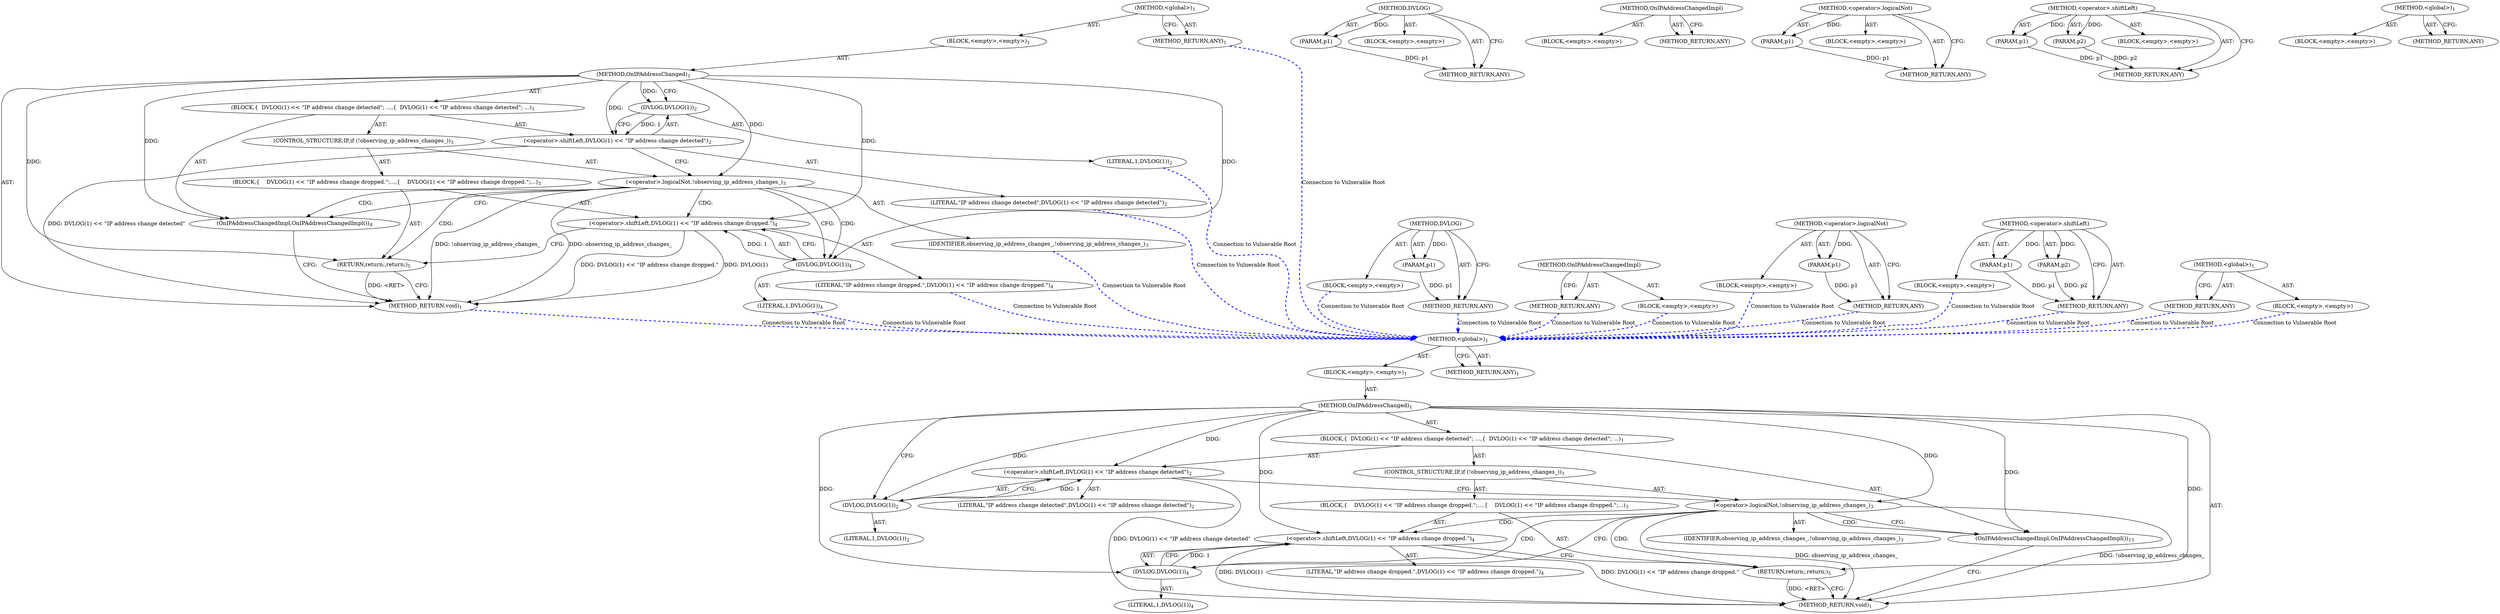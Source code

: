 digraph "&lt;global&gt;" {
vulnerable_6 [label=<(METHOD,&lt;global&gt;)<SUB>1</SUB>>];
vulnerable_7 [label=<(BLOCK,&lt;empty&gt;,&lt;empty&gt;)<SUB>1</SUB>>];
vulnerable_8 [label=<(METHOD,OnIPAddressChanged)<SUB>1</SUB>>];
vulnerable_9 [label=<(BLOCK,{
  DVLOG(1) &lt;&lt; &quot;IP address change detected&quot;;
 ...,{
  DVLOG(1) &lt;&lt; &quot;IP address change detected&quot;;
 ...)<SUB>1</SUB>>];
vulnerable_10 [label=<(&lt;operator&gt;.shiftLeft,DVLOG(1) &lt;&lt; &quot;IP address change detected&quot;)<SUB>2</SUB>>];
vulnerable_11 [label=<(DVLOG,DVLOG(1))<SUB>2</SUB>>];
vulnerable_12 [label=<(LITERAL,1,DVLOG(1))<SUB>2</SUB>>];
vulnerable_13 [label=<(LITERAL,&quot;IP address change detected&quot;,DVLOG(1) &lt;&lt; &quot;IP address change detected&quot;)<SUB>2</SUB>>];
vulnerable_14 [label=<(CONTROL_STRUCTURE,IF,if (!observing_ip_address_changes_))<SUB>3</SUB>>];
vulnerable_15 [label=<(&lt;operator&gt;.logicalNot,!observing_ip_address_changes_)<SUB>3</SUB>>];
vulnerable_16 [label=<(IDENTIFIER,observing_ip_address_changes_,!observing_ip_address_changes_)<SUB>3</SUB>>];
vulnerable_17 [label=<(BLOCK,{
    DVLOG(1) &lt;&lt; &quot;IP address change dropped.&quot;;...,{
    DVLOG(1) &lt;&lt; &quot;IP address change dropped.&quot;;...)<SUB>3</SUB>>];
vulnerable_18 [label=<(&lt;operator&gt;.shiftLeft,DVLOG(1) &lt;&lt; &quot;IP address change dropped.&quot;)<SUB>4</SUB>>];
vulnerable_19 [label=<(DVLOG,DVLOG(1))<SUB>4</SUB>>];
vulnerable_20 [label=<(LITERAL,1,DVLOG(1))<SUB>4</SUB>>];
vulnerable_21 [label=<(LITERAL,&quot;IP address change dropped.&quot;,DVLOG(1) &lt;&lt; &quot;IP address change dropped.&quot;)<SUB>4</SUB>>];
vulnerable_22 [label=<(RETURN,return;,return;)<SUB>5</SUB>>];
vulnerable_23 [label=<(OnIPAddressChangedImpl,OnIPAddressChangedImpl())<SUB>15</SUB>>];
vulnerable_24 [label=<(METHOD_RETURN,void)<SUB>1</SUB>>];
vulnerable_26 [label=<(METHOD_RETURN,ANY)<SUB>1</SUB>>];
vulnerable_48 [label=<(METHOD,DVLOG)>];
vulnerable_49 [label=<(PARAM,p1)>];
vulnerable_50 [label=<(BLOCK,&lt;empty&gt;,&lt;empty&gt;)>];
vulnerable_51 [label=<(METHOD_RETURN,ANY)>];
vulnerable_56 [label=<(METHOD,OnIPAddressChangedImpl)>];
vulnerable_57 [label=<(BLOCK,&lt;empty&gt;,&lt;empty&gt;)>];
vulnerable_58 [label=<(METHOD_RETURN,ANY)>];
vulnerable_52 [label=<(METHOD,&lt;operator&gt;.logicalNot)>];
vulnerable_53 [label=<(PARAM,p1)>];
vulnerable_54 [label=<(BLOCK,&lt;empty&gt;,&lt;empty&gt;)>];
vulnerable_55 [label=<(METHOD_RETURN,ANY)>];
vulnerable_43 [label=<(METHOD,&lt;operator&gt;.shiftLeft)>];
vulnerable_44 [label=<(PARAM,p1)>];
vulnerable_45 [label=<(PARAM,p2)>];
vulnerable_46 [label=<(BLOCK,&lt;empty&gt;,&lt;empty&gt;)>];
vulnerable_47 [label=<(METHOD_RETURN,ANY)>];
vulnerable_37 [label=<(METHOD,&lt;global&gt;)<SUB>1</SUB>>];
vulnerable_38 [label=<(BLOCK,&lt;empty&gt;,&lt;empty&gt;)>];
vulnerable_39 [label=<(METHOD_RETURN,ANY)>];
fixed_6 [label=<(METHOD,&lt;global&gt;)<SUB>1</SUB>>];
fixed_7 [label=<(BLOCK,&lt;empty&gt;,&lt;empty&gt;)<SUB>1</SUB>>];
fixed_8 [label=<(METHOD,OnIPAddressChanged)<SUB>1</SUB>>];
fixed_9 [label=<(BLOCK,{
  DVLOG(1) &lt;&lt; &quot;IP address change detected&quot;;
 ...,{
  DVLOG(1) &lt;&lt; &quot;IP address change detected&quot;;
 ...)<SUB>1</SUB>>];
fixed_10 [label=<(&lt;operator&gt;.shiftLeft,DVLOG(1) &lt;&lt; &quot;IP address change detected&quot;)<SUB>2</SUB>>];
fixed_11 [label=<(DVLOG,DVLOG(1))<SUB>2</SUB>>];
fixed_12 [label=<(LITERAL,1,DVLOG(1))<SUB>2</SUB>>];
fixed_13 [label=<(LITERAL,&quot;IP address change detected&quot;,DVLOG(1) &lt;&lt; &quot;IP address change detected&quot;)<SUB>2</SUB>>];
fixed_14 [label=<(CONTROL_STRUCTURE,IF,if (!observing_ip_address_changes_))<SUB>3</SUB>>];
fixed_15 [label=<(&lt;operator&gt;.logicalNot,!observing_ip_address_changes_)<SUB>3</SUB>>];
fixed_16 [label=<(IDENTIFIER,observing_ip_address_changes_,!observing_ip_address_changes_)<SUB>3</SUB>>];
fixed_17 [label=<(BLOCK,{
    DVLOG(1) &lt;&lt; &quot;IP address change dropped.&quot;;...,{
    DVLOG(1) &lt;&lt; &quot;IP address change dropped.&quot;;...)<SUB>3</SUB>>];
fixed_18 [label=<(&lt;operator&gt;.shiftLeft,DVLOG(1) &lt;&lt; &quot;IP address change dropped.&quot;)<SUB>4</SUB>>];
fixed_19 [label=<(DVLOG,DVLOG(1))<SUB>4</SUB>>];
fixed_20 [label=<(LITERAL,1,DVLOG(1))<SUB>4</SUB>>];
fixed_21 [label=<(LITERAL,&quot;IP address change dropped.&quot;,DVLOG(1) &lt;&lt; &quot;IP address change dropped.&quot;)<SUB>4</SUB>>];
fixed_22 [label=<(RETURN,return;,return;)<SUB>5</SUB>>];
fixed_23 [label=<(OnIPAddressChangedImpl,OnIPAddressChangedImpl())<SUB>8</SUB>>];
fixed_24 [label=<(METHOD_RETURN,void)<SUB>1</SUB>>];
fixed_26 [label=<(METHOD_RETURN,ANY)<SUB>1</SUB>>];
fixed_48 [label=<(METHOD,DVLOG)>];
fixed_49 [label=<(PARAM,p1)>];
fixed_50 [label=<(BLOCK,&lt;empty&gt;,&lt;empty&gt;)>];
fixed_51 [label=<(METHOD_RETURN,ANY)>];
fixed_56 [label=<(METHOD,OnIPAddressChangedImpl)>];
fixed_57 [label=<(BLOCK,&lt;empty&gt;,&lt;empty&gt;)>];
fixed_58 [label=<(METHOD_RETURN,ANY)>];
fixed_52 [label=<(METHOD,&lt;operator&gt;.logicalNot)>];
fixed_53 [label=<(PARAM,p1)>];
fixed_54 [label=<(BLOCK,&lt;empty&gt;,&lt;empty&gt;)>];
fixed_55 [label=<(METHOD_RETURN,ANY)>];
fixed_43 [label=<(METHOD,&lt;operator&gt;.shiftLeft)>];
fixed_44 [label=<(PARAM,p1)>];
fixed_45 [label=<(PARAM,p2)>];
fixed_46 [label=<(BLOCK,&lt;empty&gt;,&lt;empty&gt;)>];
fixed_47 [label=<(METHOD_RETURN,ANY)>];
fixed_37 [label=<(METHOD,&lt;global&gt;)<SUB>1</SUB>>];
fixed_38 [label=<(BLOCK,&lt;empty&gt;,&lt;empty&gt;)>];
fixed_39 [label=<(METHOD_RETURN,ANY)>];
vulnerable_6 -> vulnerable_7  [key=0, label="AST: "];
vulnerable_6 -> vulnerable_26  [key=0, label="AST: "];
vulnerable_6 -> vulnerable_26  [key=1, label="CFG: "];
vulnerable_7 -> vulnerable_8  [key=0, label="AST: "];
vulnerable_8 -> vulnerable_9  [key=0, label="AST: "];
vulnerable_8 -> vulnerable_24  [key=0, label="AST: "];
vulnerable_8 -> vulnerable_11  [key=0, label="CFG: "];
vulnerable_8 -> vulnerable_11  [key=1, label="DDG: "];
vulnerable_8 -> vulnerable_23  [key=0, label="DDG: "];
vulnerable_8 -> vulnerable_10  [key=0, label="DDG: "];
vulnerable_8 -> vulnerable_15  [key=0, label="DDG: "];
vulnerable_8 -> vulnerable_22  [key=0, label="DDG: "];
vulnerable_8 -> vulnerable_18  [key=0, label="DDG: "];
vulnerable_8 -> vulnerable_19  [key=0, label="DDG: "];
vulnerable_9 -> vulnerable_10  [key=0, label="AST: "];
vulnerable_9 -> vulnerable_14  [key=0, label="AST: "];
vulnerable_9 -> vulnerable_23  [key=0, label="AST: "];
vulnerable_10 -> vulnerable_11  [key=0, label="AST: "];
vulnerable_10 -> vulnerable_13  [key=0, label="AST: "];
vulnerable_10 -> vulnerable_15  [key=0, label="CFG: "];
vulnerable_10 -> vulnerable_24  [key=0, label="DDG: DVLOG(1) &lt;&lt; &quot;IP address change detected&quot;"];
vulnerable_11 -> vulnerable_12  [key=0, label="AST: "];
vulnerable_11 -> vulnerable_10  [key=0, label="CFG: "];
vulnerable_11 -> vulnerable_10  [key=1, label="DDG: 1"];
vulnerable_14 -> vulnerable_15  [key=0, label="AST: "];
vulnerable_14 -> vulnerable_17  [key=0, label="AST: "];
vulnerable_15 -> vulnerable_16  [key=0, label="AST: "];
vulnerable_15 -> vulnerable_23  [key=0, label="CFG: "];
vulnerable_15 -> vulnerable_23  [key=1, label="CDG: "];
vulnerable_15 -> vulnerable_19  [key=0, label="CFG: "];
vulnerable_15 -> vulnerable_19  [key=1, label="CDG: "];
vulnerable_15 -> vulnerable_24  [key=0, label="DDG: !observing_ip_address_changes_"];
vulnerable_15 -> vulnerable_24  [key=1, label="DDG: observing_ip_address_changes_"];
vulnerable_15 -> vulnerable_22  [key=0, label="CDG: "];
vulnerable_15 -> vulnerable_18  [key=0, label="CDG: "];
vulnerable_17 -> vulnerable_18  [key=0, label="AST: "];
vulnerable_17 -> vulnerable_22  [key=0, label="AST: "];
vulnerable_18 -> vulnerable_19  [key=0, label="AST: "];
vulnerable_18 -> vulnerable_21  [key=0, label="AST: "];
vulnerable_18 -> vulnerable_22  [key=0, label="CFG: "];
vulnerable_18 -> vulnerable_24  [key=0, label="DDG: DVLOG(1)"];
vulnerable_18 -> vulnerable_24  [key=1, label="DDG: DVLOG(1) &lt;&lt; &quot;IP address change dropped.&quot;"];
vulnerable_19 -> vulnerable_20  [key=0, label="AST: "];
vulnerable_19 -> vulnerable_18  [key=0, label="CFG: "];
vulnerable_19 -> vulnerable_18  [key=1, label="DDG: 1"];
vulnerable_22 -> vulnerable_24  [key=0, label="CFG: "];
vulnerable_22 -> vulnerable_24  [key=1, label="DDG: &lt;RET&gt;"];
vulnerable_23 -> vulnerable_24  [key=0, label="CFG: "];
vulnerable_48 -> vulnerable_49  [key=0, label="AST: "];
vulnerable_48 -> vulnerable_49  [key=1, label="DDG: "];
vulnerable_48 -> vulnerable_50  [key=0, label="AST: "];
vulnerable_48 -> vulnerable_51  [key=0, label="AST: "];
vulnerable_48 -> vulnerable_51  [key=1, label="CFG: "];
vulnerable_49 -> vulnerable_51  [key=0, label="DDG: p1"];
vulnerable_56 -> vulnerable_57  [key=0, label="AST: "];
vulnerable_56 -> vulnerable_58  [key=0, label="AST: "];
vulnerable_56 -> vulnerable_58  [key=1, label="CFG: "];
vulnerable_52 -> vulnerable_53  [key=0, label="AST: "];
vulnerable_52 -> vulnerable_53  [key=1, label="DDG: "];
vulnerable_52 -> vulnerable_54  [key=0, label="AST: "];
vulnerable_52 -> vulnerable_55  [key=0, label="AST: "];
vulnerable_52 -> vulnerable_55  [key=1, label="CFG: "];
vulnerable_53 -> vulnerable_55  [key=0, label="DDG: p1"];
vulnerable_43 -> vulnerable_44  [key=0, label="AST: "];
vulnerable_43 -> vulnerable_44  [key=1, label="DDG: "];
vulnerable_43 -> vulnerable_46  [key=0, label="AST: "];
vulnerable_43 -> vulnerable_45  [key=0, label="AST: "];
vulnerable_43 -> vulnerable_45  [key=1, label="DDG: "];
vulnerable_43 -> vulnerable_47  [key=0, label="AST: "];
vulnerable_43 -> vulnerable_47  [key=1, label="CFG: "];
vulnerable_44 -> vulnerable_47  [key=0, label="DDG: p1"];
vulnerable_45 -> vulnerable_47  [key=0, label="DDG: p2"];
vulnerable_37 -> vulnerable_38  [key=0, label="AST: "];
vulnerable_37 -> vulnerable_39  [key=0, label="AST: "];
vulnerable_37 -> vulnerable_39  [key=1, label="CFG: "];
fixed_6 -> fixed_7  [key=0, label="AST: "];
fixed_6 -> fixed_26  [key=0, label="AST: "];
fixed_6 -> fixed_26  [key=1, label="CFG: "];
fixed_7 -> fixed_8  [key=0, label="AST: "];
fixed_8 -> fixed_9  [key=0, label="AST: "];
fixed_8 -> fixed_24  [key=0, label="AST: "];
fixed_8 -> fixed_11  [key=0, label="CFG: "];
fixed_8 -> fixed_11  [key=1, label="DDG: "];
fixed_8 -> fixed_23  [key=0, label="DDG: "];
fixed_8 -> fixed_10  [key=0, label="DDG: "];
fixed_8 -> fixed_15  [key=0, label="DDG: "];
fixed_8 -> fixed_22  [key=0, label="DDG: "];
fixed_8 -> fixed_18  [key=0, label="DDG: "];
fixed_8 -> fixed_19  [key=0, label="DDG: "];
fixed_9 -> fixed_10  [key=0, label="AST: "];
fixed_9 -> fixed_14  [key=0, label="AST: "];
fixed_9 -> fixed_23  [key=0, label="AST: "];
fixed_10 -> fixed_11  [key=0, label="AST: "];
fixed_10 -> fixed_13  [key=0, label="AST: "];
fixed_10 -> fixed_15  [key=0, label="CFG: "];
fixed_10 -> fixed_24  [key=0, label="DDG: DVLOG(1) &lt;&lt; &quot;IP address change detected&quot;"];
fixed_11 -> fixed_12  [key=0, label="AST: "];
fixed_11 -> fixed_10  [key=0, label="CFG: "];
fixed_11 -> fixed_10  [key=1, label="DDG: 1"];
fixed_12 -> vulnerable_6  [color=blue, key=0, label="Connection to Vulnerable Root", penwidth="2.0", style=dashed];
fixed_13 -> vulnerable_6  [color=blue, key=0, label="Connection to Vulnerable Root", penwidth="2.0", style=dashed];
fixed_14 -> fixed_15  [key=0, label="AST: "];
fixed_14 -> fixed_17  [key=0, label="AST: "];
fixed_15 -> fixed_16  [key=0, label="AST: "];
fixed_15 -> fixed_23  [key=0, label="CFG: "];
fixed_15 -> fixed_23  [key=1, label="CDG: "];
fixed_15 -> fixed_19  [key=0, label="CFG: "];
fixed_15 -> fixed_19  [key=1, label="CDG: "];
fixed_15 -> fixed_24  [key=0, label="DDG: !observing_ip_address_changes_"];
fixed_15 -> fixed_24  [key=1, label="DDG: observing_ip_address_changes_"];
fixed_15 -> fixed_22  [key=0, label="CDG: "];
fixed_15 -> fixed_18  [key=0, label="CDG: "];
fixed_16 -> vulnerable_6  [color=blue, key=0, label="Connection to Vulnerable Root", penwidth="2.0", style=dashed];
fixed_17 -> fixed_18  [key=0, label="AST: "];
fixed_17 -> fixed_22  [key=0, label="AST: "];
fixed_18 -> fixed_19  [key=0, label="AST: "];
fixed_18 -> fixed_21  [key=0, label="AST: "];
fixed_18 -> fixed_22  [key=0, label="CFG: "];
fixed_18 -> fixed_24  [key=0, label="DDG: DVLOG(1)"];
fixed_18 -> fixed_24  [key=1, label="DDG: DVLOG(1) &lt;&lt; &quot;IP address change dropped.&quot;"];
fixed_19 -> fixed_20  [key=0, label="AST: "];
fixed_19 -> fixed_18  [key=0, label="CFG: "];
fixed_19 -> fixed_18  [key=1, label="DDG: 1"];
fixed_20 -> vulnerable_6  [color=blue, key=0, label="Connection to Vulnerable Root", penwidth="2.0", style=dashed];
fixed_21 -> vulnerable_6  [color=blue, key=0, label="Connection to Vulnerable Root", penwidth="2.0", style=dashed];
fixed_22 -> fixed_24  [key=0, label="CFG: "];
fixed_22 -> fixed_24  [key=1, label="DDG: &lt;RET&gt;"];
fixed_23 -> fixed_24  [key=0, label="CFG: "];
fixed_24 -> vulnerable_6  [color=blue, key=0, label="Connection to Vulnerable Root", penwidth="2.0", style=dashed];
fixed_26 -> vulnerable_6  [color=blue, key=0, label="Connection to Vulnerable Root", penwidth="2.0", style=dashed];
fixed_48 -> fixed_49  [key=0, label="AST: "];
fixed_48 -> fixed_49  [key=1, label="DDG: "];
fixed_48 -> fixed_50  [key=0, label="AST: "];
fixed_48 -> fixed_51  [key=0, label="AST: "];
fixed_48 -> fixed_51  [key=1, label="CFG: "];
fixed_49 -> fixed_51  [key=0, label="DDG: p1"];
fixed_50 -> vulnerable_6  [color=blue, key=0, label="Connection to Vulnerable Root", penwidth="2.0", style=dashed];
fixed_51 -> vulnerable_6  [color=blue, key=0, label="Connection to Vulnerable Root", penwidth="2.0", style=dashed];
fixed_56 -> fixed_57  [key=0, label="AST: "];
fixed_56 -> fixed_58  [key=0, label="AST: "];
fixed_56 -> fixed_58  [key=1, label="CFG: "];
fixed_57 -> vulnerable_6  [color=blue, key=0, label="Connection to Vulnerable Root", penwidth="2.0", style=dashed];
fixed_58 -> vulnerable_6  [color=blue, key=0, label="Connection to Vulnerable Root", penwidth="2.0", style=dashed];
fixed_52 -> fixed_53  [key=0, label="AST: "];
fixed_52 -> fixed_53  [key=1, label="DDG: "];
fixed_52 -> fixed_54  [key=0, label="AST: "];
fixed_52 -> fixed_55  [key=0, label="AST: "];
fixed_52 -> fixed_55  [key=1, label="CFG: "];
fixed_53 -> fixed_55  [key=0, label="DDG: p1"];
fixed_54 -> vulnerable_6  [color=blue, key=0, label="Connection to Vulnerable Root", penwidth="2.0", style=dashed];
fixed_55 -> vulnerable_6  [color=blue, key=0, label="Connection to Vulnerable Root", penwidth="2.0", style=dashed];
fixed_43 -> fixed_44  [key=0, label="AST: "];
fixed_43 -> fixed_44  [key=1, label="DDG: "];
fixed_43 -> fixed_46  [key=0, label="AST: "];
fixed_43 -> fixed_45  [key=0, label="AST: "];
fixed_43 -> fixed_45  [key=1, label="DDG: "];
fixed_43 -> fixed_47  [key=0, label="AST: "];
fixed_43 -> fixed_47  [key=1, label="CFG: "];
fixed_44 -> fixed_47  [key=0, label="DDG: p1"];
fixed_45 -> fixed_47  [key=0, label="DDG: p2"];
fixed_46 -> vulnerable_6  [color=blue, key=0, label="Connection to Vulnerable Root", penwidth="2.0", style=dashed];
fixed_47 -> vulnerable_6  [color=blue, key=0, label="Connection to Vulnerable Root", penwidth="2.0", style=dashed];
fixed_37 -> fixed_38  [key=0, label="AST: "];
fixed_37 -> fixed_39  [key=0, label="AST: "];
fixed_37 -> fixed_39  [key=1, label="CFG: "];
fixed_38 -> vulnerable_6  [color=blue, key=0, label="Connection to Vulnerable Root", penwidth="2.0", style=dashed];
fixed_39 -> vulnerable_6  [color=blue, key=0, label="Connection to Vulnerable Root", penwidth="2.0", style=dashed];
}
